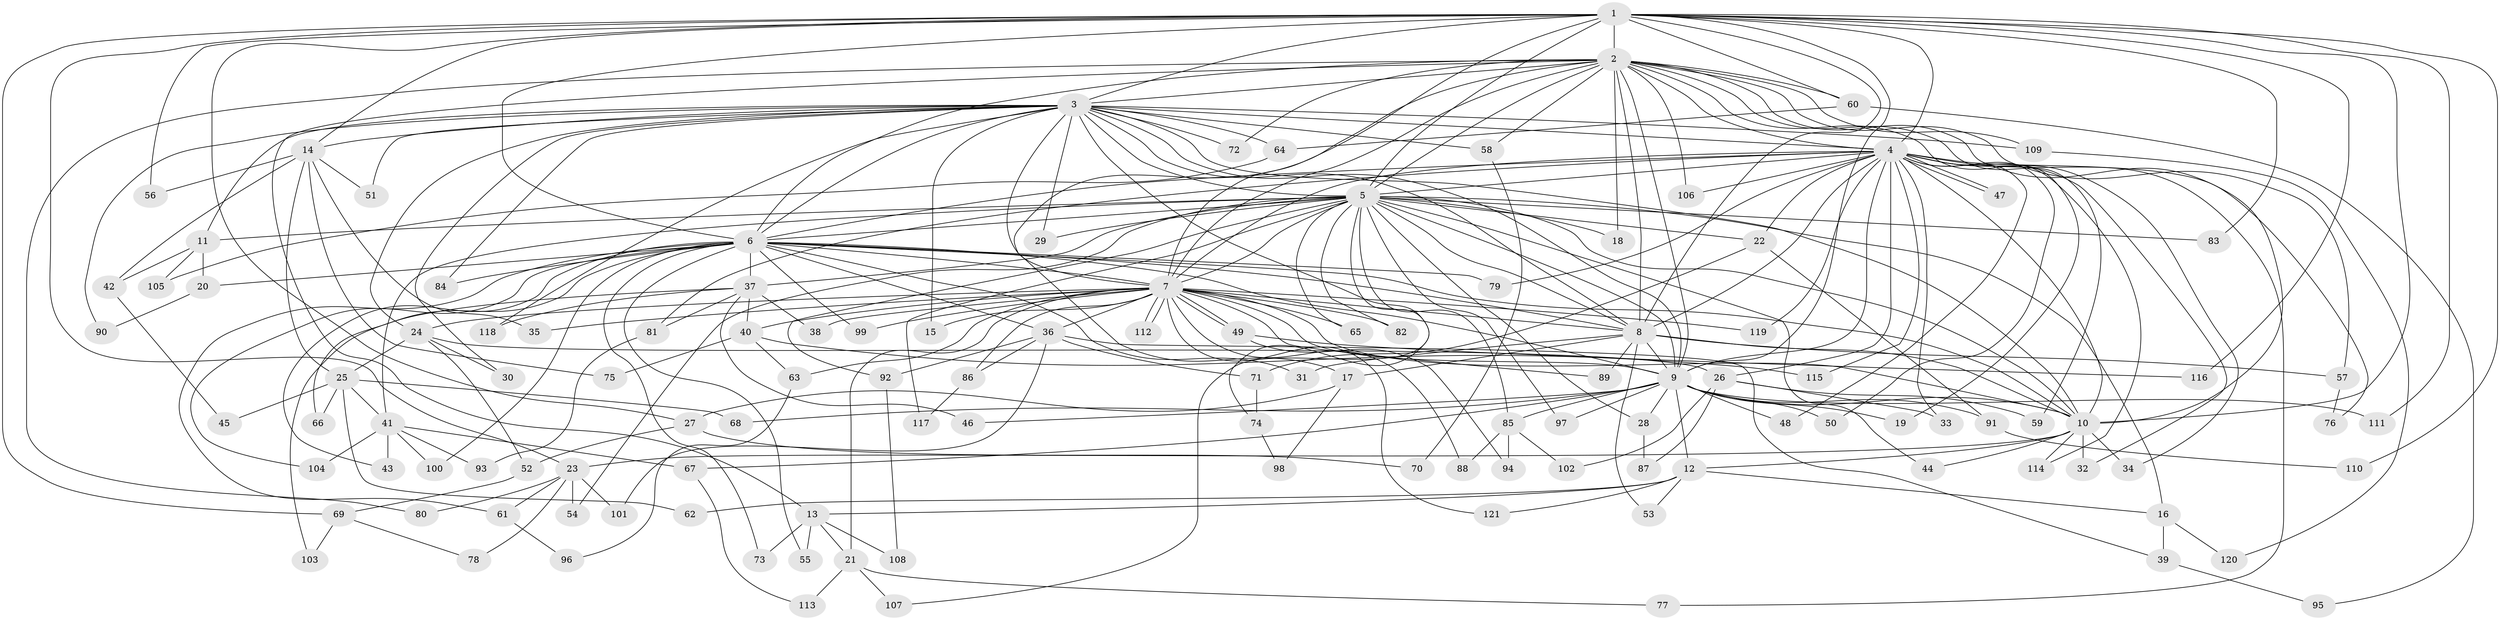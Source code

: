 // coarse degree distribution, {27: 0.010309278350515464, 17: 0.010309278350515464, 22: 0.010309278350515464, 28: 0.010309278350515464, 19: 0.010309278350515464, 24: 0.010309278350515464, 23: 0.010309278350515464, 5: 0.05154639175257732, 6: 0.05154639175257732, 2: 0.5876288659793815, 4: 0.07216494845360824, 3: 0.12371134020618557, 7: 0.010309278350515464, 12: 0.010309278350515464, 8: 0.020618556701030927}
// Generated by graph-tools (version 1.1) at 2025/23/03/03/25 07:23:40]
// undirected, 121 vertices, 267 edges
graph export_dot {
graph [start="1"]
  node [color=gray90,style=filled];
  1;
  2;
  3;
  4;
  5;
  6;
  7;
  8;
  9;
  10;
  11;
  12;
  13;
  14;
  15;
  16;
  17;
  18;
  19;
  20;
  21;
  22;
  23;
  24;
  25;
  26;
  27;
  28;
  29;
  30;
  31;
  32;
  33;
  34;
  35;
  36;
  37;
  38;
  39;
  40;
  41;
  42;
  43;
  44;
  45;
  46;
  47;
  48;
  49;
  50;
  51;
  52;
  53;
  54;
  55;
  56;
  57;
  58;
  59;
  60;
  61;
  62;
  63;
  64;
  65;
  66;
  67;
  68;
  69;
  70;
  71;
  72;
  73;
  74;
  75;
  76;
  77;
  78;
  79;
  80;
  81;
  82;
  83;
  84;
  85;
  86;
  87;
  88;
  89;
  90;
  91;
  92;
  93;
  94;
  95;
  96;
  97;
  98;
  99;
  100;
  101;
  102;
  103;
  104;
  105;
  106;
  107;
  108;
  109;
  110;
  111;
  112;
  113;
  114;
  115;
  116;
  117;
  118;
  119;
  120;
  121;
  1 -- 2;
  1 -- 3;
  1 -- 4;
  1 -- 5;
  1 -- 6;
  1 -- 7;
  1 -- 8;
  1 -- 9;
  1 -- 10;
  1 -- 14;
  1 -- 23;
  1 -- 27;
  1 -- 56;
  1 -- 60;
  1 -- 69;
  1 -- 83;
  1 -- 110;
  1 -- 111;
  1 -- 116;
  2 -- 3;
  2 -- 4;
  2 -- 5;
  2 -- 6;
  2 -- 7;
  2 -- 8;
  2 -- 9;
  2 -- 10;
  2 -- 13;
  2 -- 17;
  2 -- 18;
  2 -- 19;
  2 -- 57;
  2 -- 58;
  2 -- 59;
  2 -- 60;
  2 -- 72;
  2 -- 80;
  2 -- 106;
  2 -- 109;
  3 -- 4;
  3 -- 5;
  3 -- 6;
  3 -- 7;
  3 -- 8;
  3 -- 9;
  3 -- 10;
  3 -- 11;
  3 -- 14;
  3 -- 15;
  3 -- 24;
  3 -- 29;
  3 -- 30;
  3 -- 51;
  3 -- 58;
  3 -- 64;
  3 -- 72;
  3 -- 74;
  3 -- 84;
  3 -- 90;
  3 -- 109;
  3 -- 118;
  4 -- 5;
  4 -- 6;
  4 -- 7;
  4 -- 8;
  4 -- 9;
  4 -- 10;
  4 -- 22;
  4 -- 26;
  4 -- 32;
  4 -- 33;
  4 -- 34;
  4 -- 47;
  4 -- 47;
  4 -- 48;
  4 -- 50;
  4 -- 76;
  4 -- 77;
  4 -- 79;
  4 -- 81;
  4 -- 106;
  4 -- 114;
  4 -- 115;
  4 -- 119;
  5 -- 6;
  5 -- 7;
  5 -- 8;
  5 -- 9;
  5 -- 10;
  5 -- 11;
  5 -- 16;
  5 -- 18;
  5 -- 22;
  5 -- 28;
  5 -- 29;
  5 -- 37;
  5 -- 41;
  5 -- 44;
  5 -- 54;
  5 -- 65;
  5 -- 82;
  5 -- 83;
  5 -- 85;
  5 -- 92;
  5 -- 97;
  5 -- 107;
  5 -- 117;
  6 -- 7;
  6 -- 8;
  6 -- 9;
  6 -- 10;
  6 -- 20;
  6 -- 31;
  6 -- 36;
  6 -- 37;
  6 -- 43;
  6 -- 55;
  6 -- 61;
  6 -- 66;
  6 -- 73;
  6 -- 79;
  6 -- 84;
  6 -- 99;
  6 -- 100;
  6 -- 104;
  7 -- 8;
  7 -- 9;
  7 -- 10;
  7 -- 15;
  7 -- 21;
  7 -- 24;
  7 -- 35;
  7 -- 36;
  7 -- 38;
  7 -- 40;
  7 -- 49;
  7 -- 49;
  7 -- 63;
  7 -- 65;
  7 -- 82;
  7 -- 86;
  7 -- 88;
  7 -- 89;
  7 -- 99;
  7 -- 112;
  7 -- 112;
  7 -- 119;
  7 -- 121;
  8 -- 9;
  8 -- 10;
  8 -- 17;
  8 -- 31;
  8 -- 53;
  8 -- 57;
  8 -- 89;
  9 -- 10;
  9 -- 12;
  9 -- 19;
  9 -- 28;
  9 -- 46;
  9 -- 48;
  9 -- 50;
  9 -- 67;
  9 -- 68;
  9 -- 85;
  9 -- 91;
  9 -- 97;
  9 -- 111;
  10 -- 12;
  10 -- 23;
  10 -- 32;
  10 -- 34;
  10 -- 44;
  10 -- 114;
  11 -- 20;
  11 -- 42;
  11 -- 105;
  12 -- 13;
  12 -- 16;
  12 -- 53;
  12 -- 62;
  12 -- 121;
  13 -- 21;
  13 -- 55;
  13 -- 73;
  13 -- 108;
  14 -- 25;
  14 -- 35;
  14 -- 42;
  14 -- 51;
  14 -- 56;
  14 -- 75;
  16 -- 39;
  16 -- 120;
  17 -- 27;
  17 -- 98;
  20 -- 90;
  21 -- 77;
  21 -- 107;
  21 -- 113;
  22 -- 71;
  22 -- 91;
  23 -- 54;
  23 -- 61;
  23 -- 78;
  23 -- 80;
  23 -- 101;
  24 -- 25;
  24 -- 26;
  24 -- 30;
  24 -- 52;
  25 -- 41;
  25 -- 45;
  25 -- 62;
  25 -- 66;
  25 -- 68;
  26 -- 33;
  26 -- 59;
  26 -- 87;
  26 -- 102;
  27 -- 52;
  27 -- 70;
  28 -- 87;
  36 -- 39;
  36 -- 71;
  36 -- 86;
  36 -- 92;
  36 -- 101;
  37 -- 38;
  37 -- 40;
  37 -- 46;
  37 -- 81;
  37 -- 103;
  37 -- 118;
  39 -- 95;
  40 -- 63;
  40 -- 75;
  40 -- 115;
  41 -- 43;
  41 -- 67;
  41 -- 93;
  41 -- 100;
  41 -- 104;
  42 -- 45;
  49 -- 94;
  49 -- 116;
  52 -- 69;
  57 -- 76;
  58 -- 70;
  60 -- 64;
  60 -- 95;
  61 -- 96;
  63 -- 96;
  64 -- 105;
  67 -- 113;
  69 -- 78;
  69 -- 103;
  71 -- 74;
  74 -- 98;
  81 -- 93;
  85 -- 88;
  85 -- 94;
  85 -- 102;
  86 -- 117;
  91 -- 110;
  92 -- 108;
  109 -- 120;
}
